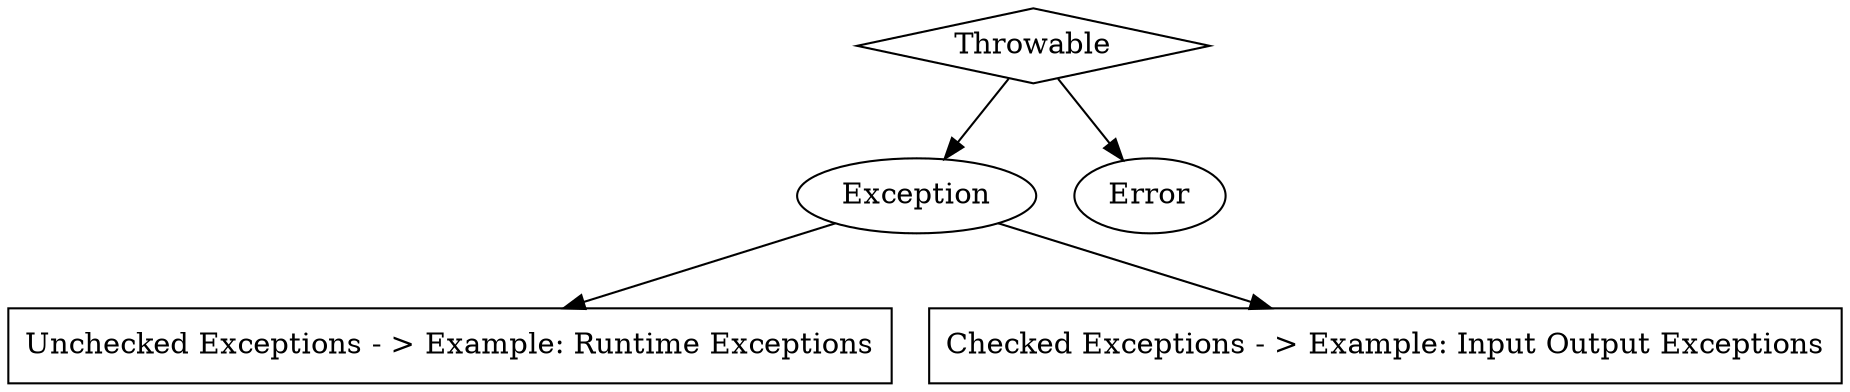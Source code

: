 digraph G {
  Throwable[shape="diamond"]
  Throwable -> Exception
  Throwable -> Error

  UncheckedExceptions[shape="rectangle", label="Unchecked Exceptions - > Example: Runtime Exceptions"]
  Exception -> UncheckedExceptions

  СheckedExceptions[shape="rectangle", label="Сhecked Exceptions - > Example: Input Output Exceptions"]
  Exception -> СheckedExceptions
}